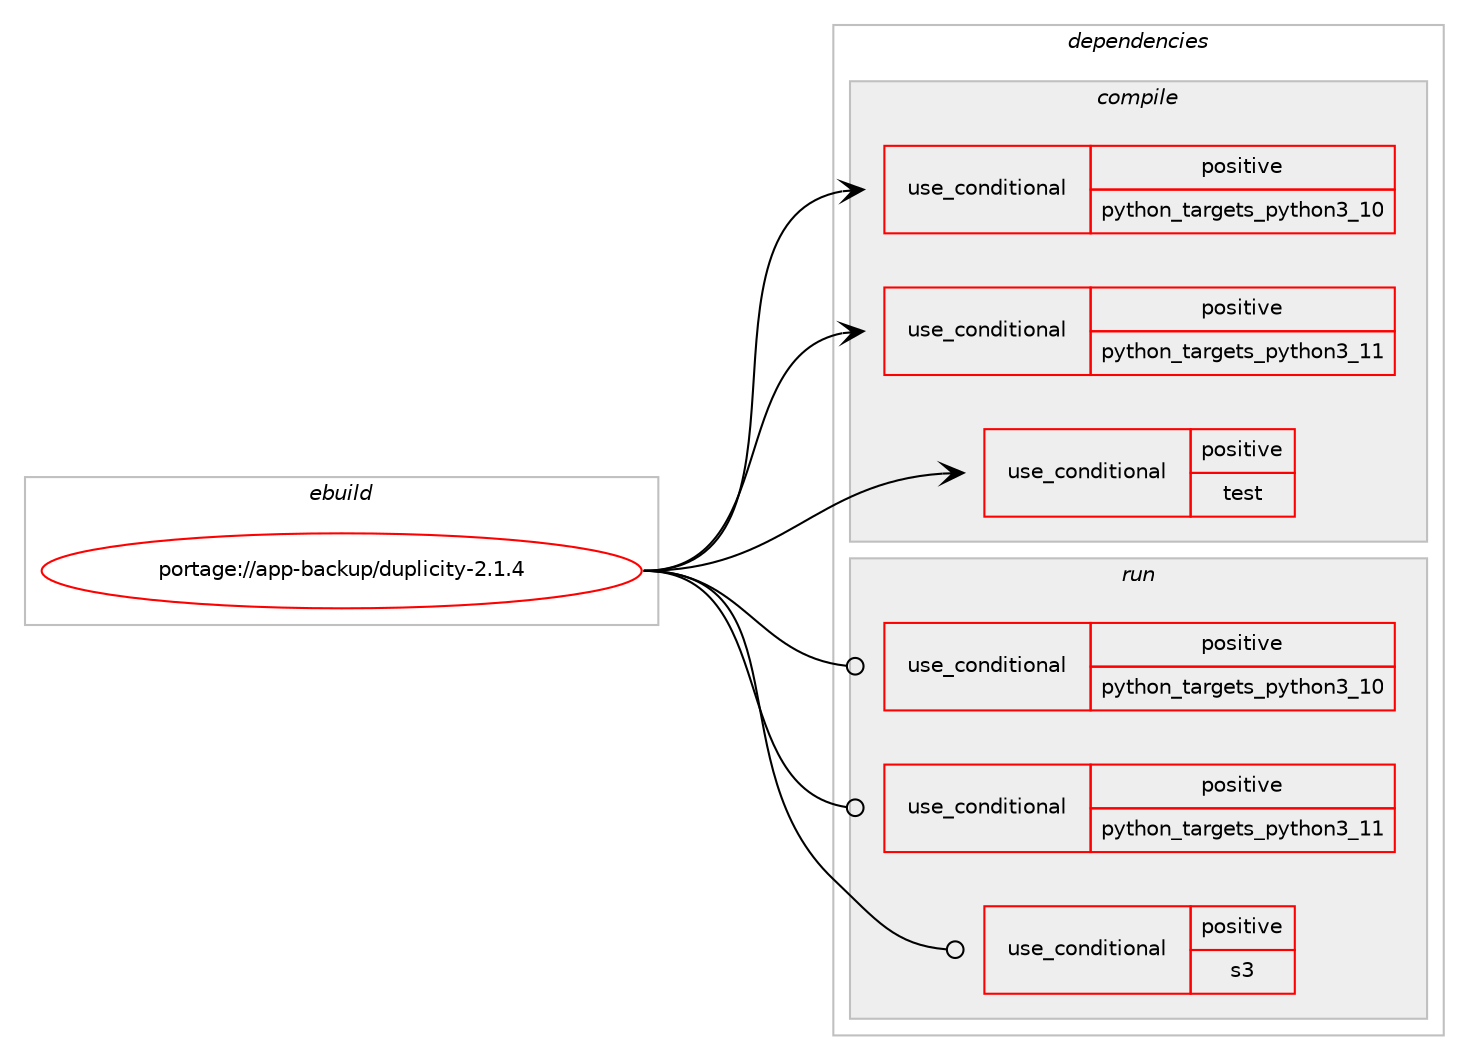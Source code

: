 digraph prolog {

# *************
# Graph options
# *************

newrank=true;
concentrate=true;
compound=true;
graph [rankdir=LR,fontname=Helvetica,fontsize=10,ranksep=1.5];#, ranksep=2.5, nodesep=0.2];
edge  [arrowhead=vee];
node  [fontname=Helvetica,fontsize=10];

# **********
# The ebuild
# **********

subgraph cluster_leftcol {
color=gray;
rank=same;
label=<<i>ebuild</i>>;
id [label="portage://app-backup/duplicity-2.1.4", color=red, width=4, href="../app-backup/duplicity-2.1.4.svg"];
}

# ****************
# The dependencies
# ****************

subgraph cluster_midcol {
color=gray;
label=<<i>dependencies</i>>;
subgraph cluster_compile {
fillcolor="#eeeeee";
style=filled;
label=<<i>compile</i>>;
subgraph cond2568 {
dependency3865 [label=<<TABLE BORDER="0" CELLBORDER="1" CELLSPACING="0" CELLPADDING="4"><TR><TD ROWSPAN="3" CELLPADDING="10">use_conditional</TD></TR><TR><TD>positive</TD></TR><TR><TD>python_targets_python3_10</TD></TR></TABLE>>, shape=none, color=red];
# *** BEGIN UNKNOWN DEPENDENCY TYPE (TODO) ***
# dependency3865 -> package_dependency(portage://app-backup/duplicity-2.1.4,install,no,dev-lang,python,none,[,,],[slot(3.10)],[])
# *** END UNKNOWN DEPENDENCY TYPE (TODO) ***

}
id:e -> dependency3865:w [weight=20,style="solid",arrowhead="vee"];
subgraph cond2569 {
dependency3866 [label=<<TABLE BORDER="0" CELLBORDER="1" CELLSPACING="0" CELLPADDING="4"><TR><TD ROWSPAN="3" CELLPADDING="10">use_conditional</TD></TR><TR><TD>positive</TD></TR><TR><TD>python_targets_python3_11</TD></TR></TABLE>>, shape=none, color=red];
# *** BEGIN UNKNOWN DEPENDENCY TYPE (TODO) ***
# dependency3866 -> package_dependency(portage://app-backup/duplicity-2.1.4,install,no,dev-lang,python,none,[,,],[slot(3.11)],[])
# *** END UNKNOWN DEPENDENCY TYPE (TODO) ***

}
id:e -> dependency3866:w [weight=20,style="solid",arrowhead="vee"];
subgraph cond2570 {
dependency3867 [label=<<TABLE BORDER="0" CELLBORDER="1" CELLSPACING="0" CELLPADDING="4"><TR><TD ROWSPAN="3" CELLPADDING="10">use_conditional</TD></TR><TR><TD>positive</TD></TR><TR><TD>test</TD></TR></TABLE>>, shape=none, color=red];
# *** BEGIN UNKNOWN DEPENDENCY TYPE (TODO) ***
# dependency3867 -> package_dependency(portage://app-backup/duplicity-2.1.4,install,no,app-arch,par2cmdline,none,[,,],[],[])
# *** END UNKNOWN DEPENDENCY TYPE (TODO) ***

# *** BEGIN UNKNOWN DEPENDENCY TYPE (TODO) ***
# dependency3867 -> package_dependency(portage://app-backup/duplicity-2.1.4,install,no,dev-python,mock,none,[,,],[],[use(optenable(python_targets_python3_10),negative),use(optenable(python_targets_python3_11),negative)])
# *** END UNKNOWN DEPENDENCY TYPE (TODO) ***

# *** BEGIN UNKNOWN DEPENDENCY TYPE (TODO) ***
# dependency3867 -> package_dependency(portage://app-backup/duplicity-2.1.4,install,no,dev-python,pexpect,none,[,,],[],[use(optenable(python_targets_python3_10),negative),use(optenable(python_targets_python3_11),negative)])
# *** END UNKNOWN DEPENDENCY TYPE (TODO) ***

}
id:e -> dependency3867:w [weight=20,style="solid",arrowhead="vee"];
# *** BEGIN UNKNOWN DEPENDENCY TYPE (TODO) ***
# id -> package_dependency(portage://app-backup/duplicity-2.1.4,install,no,app-crypt,gnupg,none,[,,],[],[])
# *** END UNKNOWN DEPENDENCY TYPE (TODO) ***

# *** BEGIN UNKNOWN DEPENDENCY TYPE (TODO) ***
# id -> package_dependency(portage://app-backup/duplicity-2.1.4,install,no,dev-python,fasteners,none,[,,],[],[use(optenable(python_targets_python3_10),negative),use(optenable(python_targets_python3_11),negative)])
# *** END UNKNOWN DEPENDENCY TYPE (TODO) ***

# *** BEGIN UNKNOWN DEPENDENCY TYPE (TODO) ***
# id -> package_dependency(portage://app-backup/duplicity-2.1.4,install,no,dev-python,setuptools,none,[,,],[],[use(optenable(python_targets_python3_10),negative),use(optenable(python_targets_python3_11),negative)])
# *** END UNKNOWN DEPENDENCY TYPE (TODO) ***

# *** BEGIN UNKNOWN DEPENDENCY TYPE (TODO) ***
# id -> package_dependency(portage://app-backup/duplicity-2.1.4,install,no,dev-python,setuptools-scm,none,[,,],[],[use(optenable(python_targets_python3_10),negative),use(optenable(python_targets_python3_11),negative)])
# *** END UNKNOWN DEPENDENCY TYPE (TODO) ***

# *** BEGIN UNKNOWN DEPENDENCY TYPE (TODO) ***
# id -> package_dependency(portage://app-backup/duplicity-2.1.4,install,no,net-libs,librsync,none,[,,],[],[])
# *** END UNKNOWN DEPENDENCY TYPE (TODO) ***

}
subgraph cluster_compileandrun {
fillcolor="#eeeeee";
style=filled;
label=<<i>compile and run</i>>;
}
subgraph cluster_run {
fillcolor="#eeeeee";
style=filled;
label=<<i>run</i>>;
subgraph cond2571 {
dependency3868 [label=<<TABLE BORDER="0" CELLBORDER="1" CELLSPACING="0" CELLPADDING="4"><TR><TD ROWSPAN="3" CELLPADDING="10">use_conditional</TD></TR><TR><TD>positive</TD></TR><TR><TD>python_targets_python3_10</TD></TR></TABLE>>, shape=none, color=red];
# *** BEGIN UNKNOWN DEPENDENCY TYPE (TODO) ***
# dependency3868 -> package_dependency(portage://app-backup/duplicity-2.1.4,run,no,dev-lang,python,none,[,,],[slot(3.10)],[])
# *** END UNKNOWN DEPENDENCY TYPE (TODO) ***

}
id:e -> dependency3868:w [weight=20,style="solid",arrowhead="odot"];
subgraph cond2572 {
dependency3869 [label=<<TABLE BORDER="0" CELLBORDER="1" CELLSPACING="0" CELLPADDING="4"><TR><TD ROWSPAN="3" CELLPADDING="10">use_conditional</TD></TR><TR><TD>positive</TD></TR><TR><TD>python_targets_python3_11</TD></TR></TABLE>>, shape=none, color=red];
# *** BEGIN UNKNOWN DEPENDENCY TYPE (TODO) ***
# dependency3869 -> package_dependency(portage://app-backup/duplicity-2.1.4,run,no,dev-lang,python,none,[,,],[slot(3.11)],[])
# *** END UNKNOWN DEPENDENCY TYPE (TODO) ***

}
id:e -> dependency3869:w [weight=20,style="solid",arrowhead="odot"];
subgraph cond2573 {
dependency3870 [label=<<TABLE BORDER="0" CELLBORDER="1" CELLSPACING="0" CELLPADDING="4"><TR><TD ROWSPAN="3" CELLPADDING="10">use_conditional</TD></TR><TR><TD>positive</TD></TR><TR><TD>s3</TD></TR></TABLE>>, shape=none, color=red];
# *** BEGIN UNKNOWN DEPENDENCY TYPE (TODO) ***
# dependency3870 -> package_dependency(portage://app-backup/duplicity-2.1.4,run,no,dev-python,boto3,none,[,,],[],[use(optenable(python_targets_python3_10),negative),use(optenable(python_targets_python3_11),negative)])
# *** END UNKNOWN DEPENDENCY TYPE (TODO) ***

}
id:e -> dependency3870:w [weight=20,style="solid",arrowhead="odot"];
# *** BEGIN UNKNOWN DEPENDENCY TYPE (TODO) ***
# id -> package_dependency(portage://app-backup/duplicity-2.1.4,run,no,app-crypt,gnupg,none,[,,],[],[])
# *** END UNKNOWN DEPENDENCY TYPE (TODO) ***

# *** BEGIN UNKNOWN DEPENDENCY TYPE (TODO) ***
# id -> package_dependency(portage://app-backup/duplicity-2.1.4,run,no,dev-python,fasteners,none,[,,],[],[use(optenable(python_targets_python3_10),negative),use(optenable(python_targets_python3_11),negative)])
# *** END UNKNOWN DEPENDENCY TYPE (TODO) ***

# *** BEGIN UNKNOWN DEPENDENCY TYPE (TODO) ***
# id -> package_dependency(portage://app-backup/duplicity-2.1.4,run,no,dev-python,paramiko,none,[,,],[],[use(optenable(python_targets_python3_10),negative),use(optenable(python_targets_python3_11),negative)])
# *** END UNKNOWN DEPENDENCY TYPE (TODO) ***

# *** BEGIN UNKNOWN DEPENDENCY TYPE (TODO) ***
# id -> package_dependency(portage://app-backup/duplicity-2.1.4,run,no,net-libs,librsync,none,[,,],[],[])
# *** END UNKNOWN DEPENDENCY TYPE (TODO) ***

}
}

# **************
# The candidates
# **************

subgraph cluster_choices {
rank=same;
color=gray;
label=<<i>candidates</i>>;

}

}
